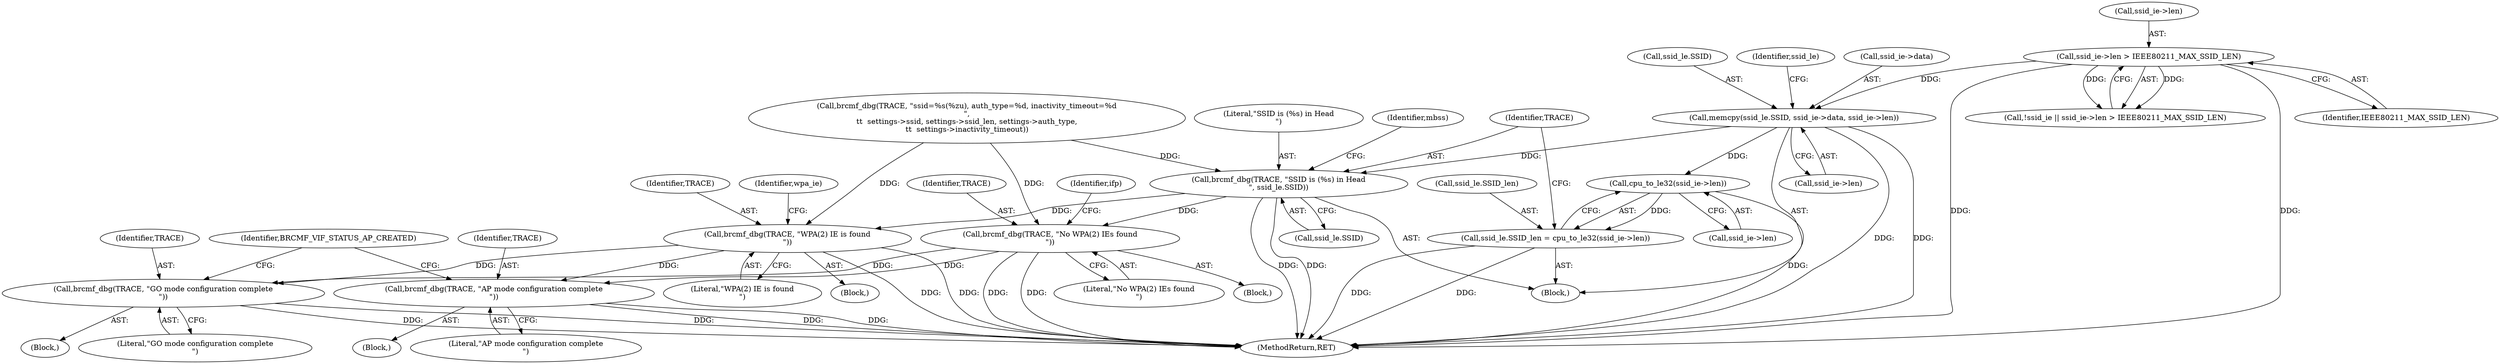 digraph "0_linux_ded89912156b1a47d940a0c954c43afbabd0c42c@API" {
"1000300" [label="(Call,memcpy(ssid_le.SSID, ssid_ie->data, ssid_ie->len))"];
"1000292" [label="(Call,ssid_ie->len > IEEE80211_MAX_SSID_LEN)"];
"1000314" [label="(Call,cpu_to_le32(ssid_ie->len))"];
"1000310" [label="(Call,ssid_le.SSID_len = cpu_to_le32(ssid_ie->len))"];
"1000318" [label="(Call,brcmf_dbg(TRACE, \"SSID is (%s) in Head\n\", ssid_le.SSID))"];
"1000396" [label="(Call,brcmf_dbg(TRACE, \"WPA(2) IE is found\n\"))"];
"1000706" [label="(Call,brcmf_dbg(TRACE, \"AP mode configuration complete\n\"))"];
"1000781" [label="(Call,brcmf_dbg(TRACE, \"GO mode configuration complete\n\"))"];
"1000436" [label="(Call,brcmf_dbg(TRACE, \"No WPA(2) IEs found\n\"))"];
"1000438" [label="(Literal,\"No WPA(2) IEs found\n\")"];
"1000440" [label="(Identifier,ifp)"];
"1000289" [label="(Call,!ssid_ie || ssid_ie->len > IEEE80211_MAX_SSID_LEN)"];
"1000348" [label="(Identifier,mbss)"];
"1000321" [label="(Call,ssid_le.SSID)"];
"1000310" [label="(Call,ssid_le.SSID_len = cpu_to_le32(ssid_ie->len))"];
"1000436" [label="(Call,brcmf_dbg(TRACE, \"No WPA(2) IEs found\n\"))"];
"1000706" [label="(Call,brcmf_dbg(TRACE, \"AP mode configuration complete\n\"))"];
"1000435" [label="(Block,)"];
"1000296" [label="(Identifier,IEEE80211_MAX_SSID_LEN)"];
"1000714" [label="(Block,)"];
"1000314" [label="(Call,cpu_to_le32(ssid_ie->len))"];
"1000708" [label="(Literal,\"AP mode configuration complete\n\")"];
"1000261" [label="(Block,)"];
"1000292" [label="(Call,ssid_ie->len > IEEE80211_MAX_SSID_LEN)"];
"1000315" [label="(Call,ssid_ie->len)"];
"1000814" [label="(MethodReturn,RET)"];
"1000311" [label="(Call,ssid_le.SSID_len)"];
"1000395" [label="(Block,)"];
"1000707" [label="(Identifier,TRACE)"];
"1000397" [label="(Identifier,TRACE)"];
"1000318" [label="(Call,brcmf_dbg(TRACE, \"SSID is (%s) in Head\n\", ssid_le.SSID))"];
"1000783" [label="(Literal,\"GO mode configuration complete\n\")"];
"1000781" [label="(Call,brcmf_dbg(TRACE, \"GO mode configuration complete\n\"))"];
"1000782" [label="(Identifier,TRACE)"];
"1000301" [label="(Call,ssid_le.SSID)"];
"1000437" [label="(Identifier,TRACE)"];
"1000319" [label="(Identifier,TRACE)"];
"1000312" [label="(Identifier,ssid_le)"];
"1000789" [label="(Identifier,BRCMF_VIF_STATUS_AP_CREATED)"];
"1000300" [label="(Call,memcpy(ssid_le.SSID, ssid_ie->data, ssid_ie->len))"];
"1000293" [label="(Call,ssid_ie->len)"];
"1000304" [label="(Call,ssid_ie->data)"];
"1000396" [label="(Call,brcmf_dbg(TRACE, \"WPA(2) IE is found\n\"))"];
"1000398" [label="(Literal,\"WPA(2) IE is found\n\")"];
"1000401" [label="(Identifier,wpa_ie)"];
"1000307" [label="(Call,ssid_ie->len)"];
"1000181" [label="(Call,brcmf_dbg(TRACE, \"ssid=%s(%zu), auth_type=%d, inactivity_timeout=%d\n\",\n\t\t  settings->ssid, settings->ssid_len, settings->auth_type,\n\t\t  settings->inactivity_timeout))"];
"1000591" [label="(Block,)"];
"1000320" [label="(Literal,\"SSID is (%s) in Head\n\")"];
"1000300" -> "1000261"  [label="AST: "];
"1000300" -> "1000307"  [label="CFG: "];
"1000301" -> "1000300"  [label="AST: "];
"1000304" -> "1000300"  [label="AST: "];
"1000307" -> "1000300"  [label="AST: "];
"1000312" -> "1000300"  [label="CFG: "];
"1000300" -> "1000814"  [label="DDG: "];
"1000300" -> "1000814"  [label="DDG: "];
"1000292" -> "1000300"  [label="DDG: "];
"1000300" -> "1000314"  [label="DDG: "];
"1000300" -> "1000318"  [label="DDG: "];
"1000292" -> "1000289"  [label="AST: "];
"1000292" -> "1000296"  [label="CFG: "];
"1000293" -> "1000292"  [label="AST: "];
"1000296" -> "1000292"  [label="AST: "];
"1000289" -> "1000292"  [label="CFG: "];
"1000292" -> "1000814"  [label="DDG: "];
"1000292" -> "1000814"  [label="DDG: "];
"1000292" -> "1000289"  [label="DDG: "];
"1000292" -> "1000289"  [label="DDG: "];
"1000314" -> "1000310"  [label="AST: "];
"1000314" -> "1000315"  [label="CFG: "];
"1000315" -> "1000314"  [label="AST: "];
"1000310" -> "1000314"  [label="CFG: "];
"1000314" -> "1000814"  [label="DDG: "];
"1000314" -> "1000310"  [label="DDG: "];
"1000310" -> "1000261"  [label="AST: "];
"1000311" -> "1000310"  [label="AST: "];
"1000319" -> "1000310"  [label="CFG: "];
"1000310" -> "1000814"  [label="DDG: "];
"1000310" -> "1000814"  [label="DDG: "];
"1000318" -> "1000261"  [label="AST: "];
"1000318" -> "1000321"  [label="CFG: "];
"1000319" -> "1000318"  [label="AST: "];
"1000320" -> "1000318"  [label="AST: "];
"1000321" -> "1000318"  [label="AST: "];
"1000348" -> "1000318"  [label="CFG: "];
"1000318" -> "1000814"  [label="DDG: "];
"1000318" -> "1000814"  [label="DDG: "];
"1000181" -> "1000318"  [label="DDG: "];
"1000318" -> "1000396"  [label="DDG: "];
"1000318" -> "1000436"  [label="DDG: "];
"1000396" -> "1000395"  [label="AST: "];
"1000396" -> "1000398"  [label="CFG: "];
"1000397" -> "1000396"  [label="AST: "];
"1000398" -> "1000396"  [label="AST: "];
"1000401" -> "1000396"  [label="CFG: "];
"1000396" -> "1000814"  [label="DDG: "];
"1000396" -> "1000814"  [label="DDG: "];
"1000181" -> "1000396"  [label="DDG: "];
"1000396" -> "1000706"  [label="DDG: "];
"1000396" -> "1000781"  [label="DDG: "];
"1000706" -> "1000591"  [label="AST: "];
"1000706" -> "1000708"  [label="CFG: "];
"1000707" -> "1000706"  [label="AST: "];
"1000708" -> "1000706"  [label="AST: "];
"1000789" -> "1000706"  [label="CFG: "];
"1000706" -> "1000814"  [label="DDG: "];
"1000706" -> "1000814"  [label="DDG: "];
"1000436" -> "1000706"  [label="DDG: "];
"1000781" -> "1000714"  [label="AST: "];
"1000781" -> "1000783"  [label="CFG: "];
"1000782" -> "1000781"  [label="AST: "];
"1000783" -> "1000781"  [label="AST: "];
"1000789" -> "1000781"  [label="CFG: "];
"1000781" -> "1000814"  [label="DDG: "];
"1000781" -> "1000814"  [label="DDG: "];
"1000436" -> "1000781"  [label="DDG: "];
"1000436" -> "1000435"  [label="AST: "];
"1000436" -> "1000438"  [label="CFG: "];
"1000437" -> "1000436"  [label="AST: "];
"1000438" -> "1000436"  [label="AST: "];
"1000440" -> "1000436"  [label="CFG: "];
"1000436" -> "1000814"  [label="DDG: "];
"1000436" -> "1000814"  [label="DDG: "];
"1000181" -> "1000436"  [label="DDG: "];
}
